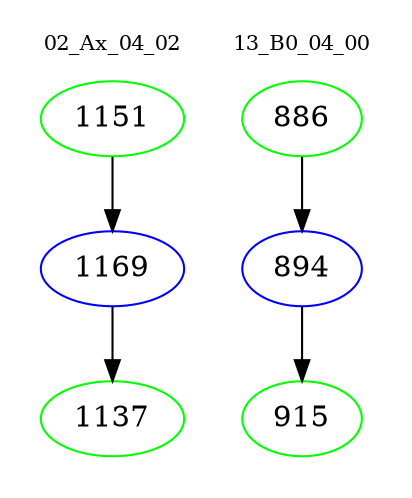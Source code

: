 digraph{
subgraph cluster_0 {
color = white
label = "02_Ax_04_02";
fontsize=10;
T0_1151 [label="1151", color="green"]
T0_1151 -> T0_1169 [color="black"]
T0_1169 [label="1169", color="blue"]
T0_1169 -> T0_1137 [color="black"]
T0_1137 [label="1137", color="green"]
}
subgraph cluster_1 {
color = white
label = "13_B0_04_00";
fontsize=10;
T1_886 [label="886", color="green"]
T1_886 -> T1_894 [color="black"]
T1_894 [label="894", color="blue"]
T1_894 -> T1_915 [color="black"]
T1_915 [label="915", color="green"]
}
}
